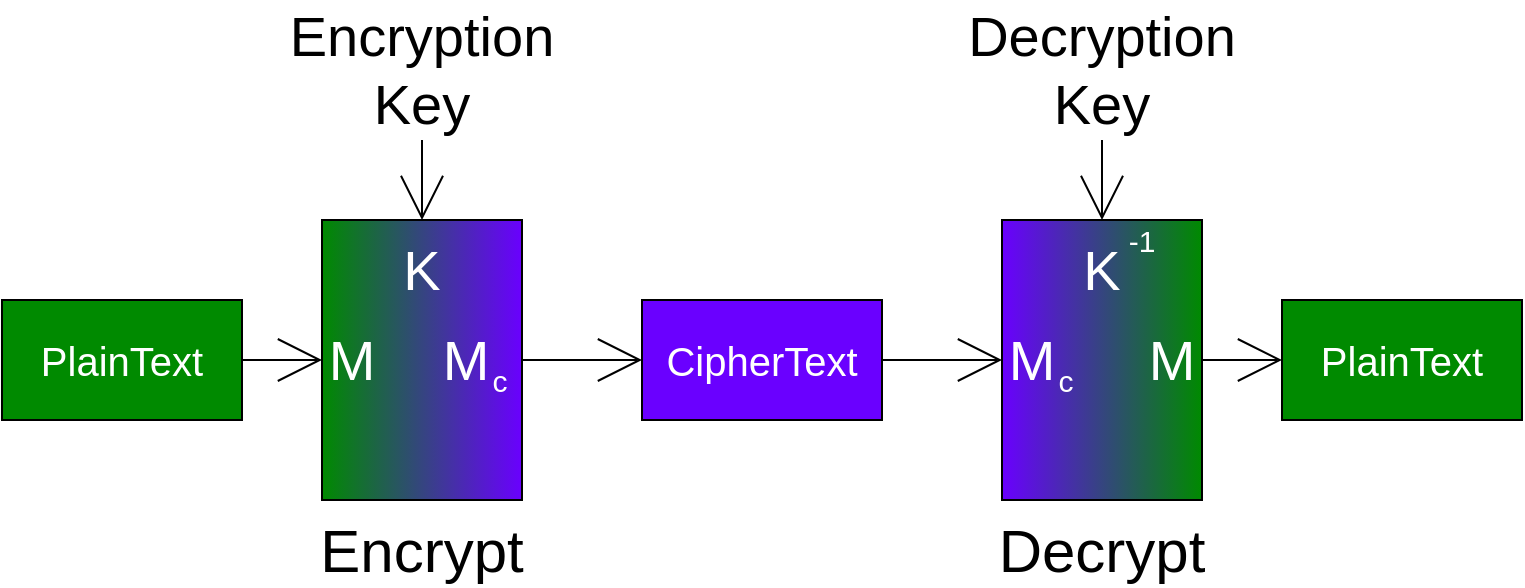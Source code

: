 <mxfile>
    <diagram id="IQcNt7d0GL9nzboCtnSe" name="Page-1">
        <mxGraphModel dx="781" dy="2141" grid="1" gridSize="10" guides="1" tooltips="1" connect="1" arrows="1" fold="1" page="1" pageScale="1" pageWidth="850" pageHeight="1100" math="0" shadow="0">
            <root>
                <mxCell id="0"/>
                <mxCell id="1" parent="0"/>
                <mxCell id="12" style="edgeStyle=none;html=1;exitX=1;exitY=0.5;exitDx=0;exitDy=0;entryX=0;entryY=0.5;entryDx=0;entryDy=0;fontSize=28;endArrow=open;endFill=0;endSize=20;" edge="1" parent="1" source="2" target="3">
                    <mxGeometry relative="1" as="geometry"/>
                </mxCell>
                <mxCell id="2" value="PlainText" style="rounded=0;whiteSpace=wrap;html=1;fontSize=20;fillColor=#008a00;fontColor=#ffffff;strokeColor=#000000;" vertex="1" parent="1">
                    <mxGeometry y="100" width="120" height="60" as="geometry"/>
                </mxCell>
                <mxCell id="13" style="edgeStyle=none;html=1;exitX=1;exitY=0.5;exitDx=0;exitDy=0;entryX=0;entryY=0.5;entryDx=0;entryDy=0;fontSize=28;endArrow=open;endFill=0;endSize=20;" edge="1" parent="1" source="3" target="5">
                    <mxGeometry relative="1" as="geometry"/>
                </mxCell>
                <mxCell id="3" value="" style="rounded=0;whiteSpace=wrap;html=1;fontSize=20;fillColor=#6a00ff;fontColor=#ffffff;strokeColor=#000000;gradientDirection=west;gradientColor=#008A00;" vertex="1" parent="1">
                    <mxGeometry x="160" y="60" width="100" height="140" as="geometry"/>
                </mxCell>
                <mxCell id="23" style="edgeStyle=none;html=1;exitX=1;exitY=0.5;exitDx=0;exitDy=0;entryX=0;entryY=0.5;entryDx=0;entryDy=0;fontSize=28;endArrow=open;endFill=0;endSize=20;" edge="1" parent="1" source="5" target="22">
                    <mxGeometry relative="1" as="geometry"/>
                </mxCell>
                <mxCell id="5" value="CipherText" style="rounded=0;whiteSpace=wrap;html=1;fontSize=20;fillColor=#6a00ff;fontColor=#ffffff;strokeColor=#000000;" vertex="1" parent="1">
                    <mxGeometry x="320" y="100" width="120" height="60" as="geometry"/>
                </mxCell>
                <mxCell id="6" value="PlainText" style="rounded=0;whiteSpace=wrap;html=1;fontSize=20;fillColor=#008a00;fontColor=#ffffff;strokeColor=#000000;" vertex="1" parent="1">
                    <mxGeometry x="640" y="100" width="120" height="60" as="geometry"/>
                </mxCell>
                <mxCell id="10" value="K" style="text;html=1;strokeColor=none;fillColor=none;align=center;verticalAlign=middle;whiteSpace=wrap;rounded=0;fontSize=28;fontColor=#FFFFFF;" vertex="1" parent="1">
                    <mxGeometry x="195" y="70" width="30" height="30" as="geometry"/>
                </mxCell>
                <mxCell id="11" value="M" style="text;html=1;strokeColor=none;fillColor=none;align=center;verticalAlign=middle;whiteSpace=wrap;rounded=0;fontSize=28;fontColor=#FFFFFF;" vertex="1" parent="1">
                    <mxGeometry x="160" y="115" width="30" height="30" as="geometry"/>
                </mxCell>
                <mxCell id="19" style="edgeStyle=none;html=1;exitX=0.5;exitY=1;exitDx=0;exitDy=0;entryX=0.5;entryY=0;entryDx=0;entryDy=0;fontSize=28;endArrow=open;endFill=0;endSize=20;" edge="1" parent="1" target="3">
                    <mxGeometry relative="1" as="geometry">
                        <mxPoint x="210.0" y="20" as="sourcePoint"/>
                    </mxGeometry>
                </mxCell>
                <mxCell id="21" value="Encryption&lt;br&gt;Key" style="text;html=1;strokeColor=none;fillColor=none;align=center;verticalAlign=middle;whiteSpace=wrap;rounded=0;fontSize=28;" vertex="1" parent="1">
                    <mxGeometry x="180" y="-50" width="60" height="70" as="geometry"/>
                </mxCell>
                <mxCell id="30" style="edgeStyle=none;html=1;exitX=1;exitY=0.5;exitDx=0;exitDy=0;entryX=0;entryY=0.5;entryDx=0;entryDy=0;fontSize=15;endArrow=open;endFill=0;endSize=20;" edge="1" parent="1" source="22" target="6">
                    <mxGeometry relative="1" as="geometry"/>
                </mxCell>
                <mxCell id="22" value="" style="rounded=0;whiteSpace=wrap;html=1;fontSize=20;fillColor=#6a00ff;fontColor=#ffffff;strokeColor=#000000;gradientDirection=east;gradientColor=#008A00;" vertex="1" parent="1">
                    <mxGeometry x="500" y="60" width="100" height="140" as="geometry"/>
                </mxCell>
                <mxCell id="31" style="edgeStyle=none;html=1;exitX=0.5;exitY=1;exitDx=0;exitDy=0;fontSize=15;endArrow=open;endFill=0;endSize=20;entryX=0.5;entryY=0;entryDx=0;entryDy=0;" edge="1" parent="1" target="22">
                    <mxGeometry relative="1" as="geometry">
                        <mxPoint x="520" y="40" as="targetPoint"/>
                        <mxPoint x="550" y="20" as="sourcePoint"/>
                    </mxGeometry>
                </mxCell>
                <mxCell id="26" value="K" style="text;html=1;strokeColor=none;fillColor=none;align=center;verticalAlign=middle;whiteSpace=wrap;rounded=0;fontSize=28;fontColor=#FFFFFF;" vertex="1" parent="1">
                    <mxGeometry x="535" y="70" width="30" height="30" as="geometry"/>
                </mxCell>
                <mxCell id="27" value="-1" style="text;html=1;strokeColor=none;fillColor=none;align=center;verticalAlign=middle;whiteSpace=wrap;rounded=0;fontSize=15;fontColor=#FFFFFF;" vertex="1" parent="1">
                    <mxGeometry x="540" y="50" width="60" height="40" as="geometry"/>
                </mxCell>
                <mxCell id="32" value="Encrypt" style="text;html=1;strokeColor=none;fillColor=none;align=center;verticalAlign=middle;whiteSpace=wrap;rounded=0;fontSize=30;" vertex="1" parent="1">
                    <mxGeometry x="180" y="210" width="60" height="30" as="geometry"/>
                </mxCell>
                <mxCell id="33" value="Decrypt" style="text;html=1;strokeColor=none;fillColor=none;align=center;verticalAlign=middle;whiteSpace=wrap;rounded=0;fontSize=30;" vertex="1" parent="1">
                    <mxGeometry x="520" y="210" width="60" height="30" as="geometry"/>
                </mxCell>
                <mxCell id="34" value="Decryption&lt;br&gt;Key" style="text;html=1;strokeColor=none;fillColor=none;align=center;verticalAlign=middle;whiteSpace=wrap;rounded=0;fontSize=28;" vertex="1" parent="1">
                    <mxGeometry x="520" y="-50" width="60" height="70" as="geometry"/>
                </mxCell>
                <mxCell id="35" value="M" style="text;html=1;strokeColor=none;fillColor=none;align=center;verticalAlign=middle;whiteSpace=wrap;rounded=0;fontSize=28;fontColor=#FFFFFF;" vertex="1" parent="1">
                    <mxGeometry x="217" y="115" width="30" height="30" as="geometry"/>
                </mxCell>
                <mxCell id="36" value="c" style="text;html=1;strokeColor=none;fillColor=none;align=center;verticalAlign=middle;whiteSpace=wrap;rounded=0;fontSize=15;fontColor=#FFFFFF;" vertex="1" parent="1">
                    <mxGeometry x="240" y="130" width="18" height="20" as="geometry"/>
                </mxCell>
                <mxCell id="37" value="M" style="text;html=1;strokeColor=none;fillColor=none;align=center;verticalAlign=middle;whiteSpace=wrap;rounded=0;fontSize=28;fontColor=#FFFFFF;" vertex="1" parent="1">
                    <mxGeometry x="500" y="115" width="30" height="30" as="geometry"/>
                </mxCell>
                <mxCell id="38" value="c" style="text;html=1;strokeColor=none;fillColor=none;align=center;verticalAlign=middle;whiteSpace=wrap;rounded=0;fontSize=15;fontColor=#FFFFFF;" vertex="1" parent="1">
                    <mxGeometry x="523" y="130" width="18" height="20" as="geometry"/>
                </mxCell>
                <mxCell id="39" value="M" style="text;html=1;strokeColor=none;fillColor=none;align=center;verticalAlign=middle;whiteSpace=wrap;rounded=0;fontSize=28;fontColor=#FFFFFF;" vertex="1" parent="1">
                    <mxGeometry x="570" y="115" width="30" height="30" as="geometry"/>
                </mxCell>
            </root>
        </mxGraphModel>
    </diagram>
</mxfile>